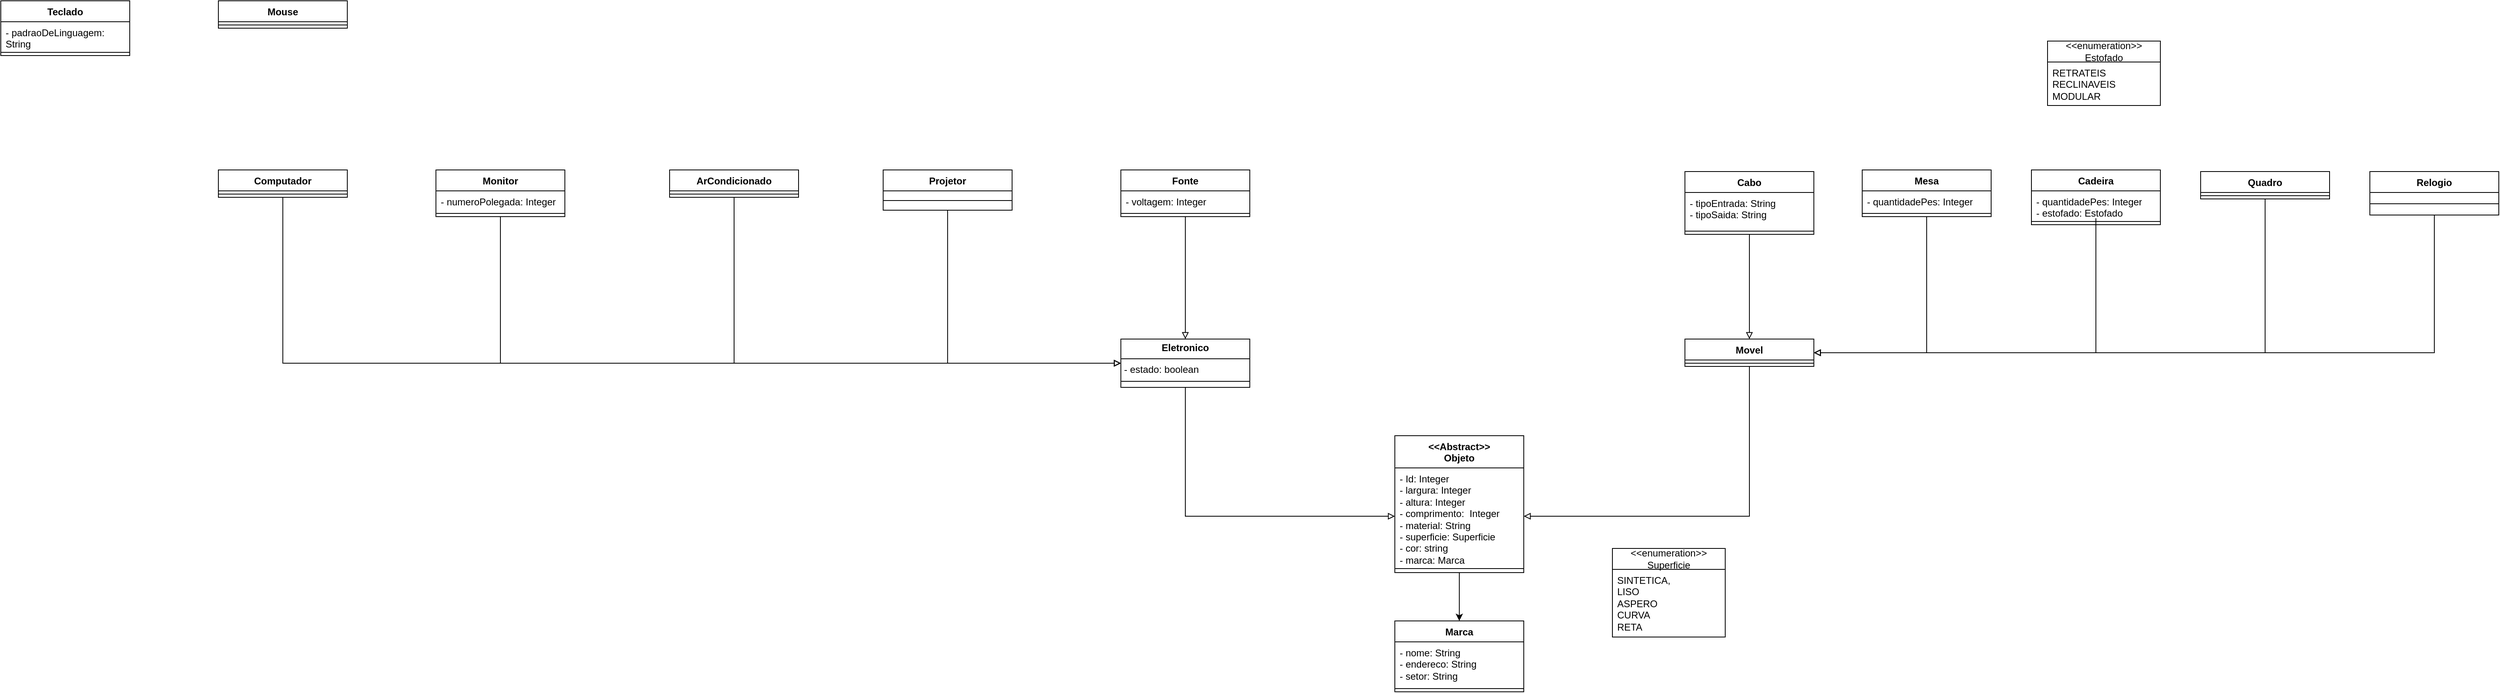 <mxfile version="28.1.1">
  <diagram name="Página-1" id="cMykZ0gJgS-PB2nzxLxl">
    <mxGraphModel dx="2842" dy="654" grid="1" gridSize="10" guides="1" tooltips="1" connect="1" arrows="1" fold="1" page="1" pageScale="1" pageWidth="827" pageHeight="1169" math="0" shadow="0">
      <root>
        <mxCell id="0" />
        <mxCell id="1" parent="0" />
        <mxCell id="4t2a4EauHDT3MFXxZR5X-1" style="edgeStyle=orthogonalEdgeStyle;rounded=0;orthogonalLoop=1;jettySize=auto;html=1;entryX=1;entryY=0.5;entryDx=0;entryDy=0;endArrow=block;endFill=0;" edge="1" parent="1" source="4t2a4EauHDT3MFXxZR5X-2" target="4t2a4EauHDT3MFXxZR5X-52">
          <mxGeometry relative="1" as="geometry">
            <Array as="points">
              <mxPoint x="830" y="647" />
            </Array>
          </mxGeometry>
        </mxCell>
        <mxCell id="4t2a4EauHDT3MFXxZR5X-2" value="Mesa" style="swimlane;fontStyle=1;align=center;verticalAlign=top;childLayout=stackLayout;horizontal=1;startSize=26;horizontalStack=0;resizeParent=1;resizeParentMax=0;resizeLast=0;collapsible=1;marginBottom=0;whiteSpace=wrap;html=1;" vertex="1" parent="1">
          <mxGeometry x="750" y="420" width="160" height="58" as="geometry" />
        </mxCell>
        <mxCell id="4t2a4EauHDT3MFXxZR5X-3" value="- quantidadePes: Integer&lt;br&gt;&lt;div&gt;&lt;br&gt;&lt;/div&gt;" style="text;strokeColor=none;fillColor=none;align=left;verticalAlign=top;spacingLeft=4;spacingRight=4;overflow=hidden;rotatable=0;points=[[0,0.5],[1,0.5]];portConstraint=eastwest;whiteSpace=wrap;html=1;" vertex="1" parent="4t2a4EauHDT3MFXxZR5X-2">
          <mxGeometry y="26" width="160" height="24" as="geometry" />
        </mxCell>
        <mxCell id="4t2a4EauHDT3MFXxZR5X-4" value="" style="line;strokeWidth=1;fillColor=none;align=left;verticalAlign=middle;spacingTop=-1;spacingLeft=3;spacingRight=3;rotatable=0;labelPosition=right;points=[];portConstraint=eastwest;strokeColor=inherit;" vertex="1" parent="4t2a4EauHDT3MFXxZR5X-2">
          <mxGeometry y="50" width="160" height="8" as="geometry" />
        </mxCell>
        <mxCell id="4t2a4EauHDT3MFXxZR5X-5" style="edgeStyle=orthogonalEdgeStyle;rounded=0;orthogonalLoop=1;jettySize=auto;html=1;entryX=0;entryY=0.5;entryDx=0;entryDy=0;endArrow=block;endFill=0;" edge="1" parent="1" source="4t2a4EauHDT3MFXxZR5X-6" target="4t2a4EauHDT3MFXxZR5X-50">
          <mxGeometry relative="1" as="geometry">
            <Array as="points">
              <mxPoint x="-940" y="660" />
            </Array>
          </mxGeometry>
        </mxCell>
        <mxCell id="4t2a4EauHDT3MFXxZR5X-6" value="Monitor" style="swimlane;fontStyle=1;align=center;verticalAlign=top;childLayout=stackLayout;horizontal=1;startSize=26;horizontalStack=0;resizeParent=1;resizeParentMax=0;resizeLast=0;collapsible=1;marginBottom=0;whiteSpace=wrap;html=1;" vertex="1" parent="1">
          <mxGeometry x="-1020" y="420" width="160" height="58" as="geometry" />
        </mxCell>
        <mxCell id="4t2a4EauHDT3MFXxZR5X-7" value="&lt;div&gt;- numeroPolegada: Integer&lt;/div&gt;" style="text;strokeColor=none;fillColor=none;align=left;verticalAlign=top;spacingLeft=4;spacingRight=4;overflow=hidden;rotatable=0;points=[[0,0.5],[1,0.5]];portConstraint=eastwest;whiteSpace=wrap;html=1;" vertex="1" parent="4t2a4EauHDT3MFXxZR5X-6">
          <mxGeometry y="26" width="160" height="24" as="geometry" />
        </mxCell>
        <mxCell id="4t2a4EauHDT3MFXxZR5X-8" value="" style="line;strokeWidth=1;fillColor=none;align=left;verticalAlign=middle;spacingTop=-1;spacingLeft=3;spacingRight=3;rotatable=0;labelPosition=right;points=[];portConstraint=eastwest;strokeColor=inherit;" vertex="1" parent="4t2a4EauHDT3MFXxZR5X-6">
          <mxGeometry y="50" width="160" height="8" as="geometry" />
        </mxCell>
        <mxCell id="4t2a4EauHDT3MFXxZR5X-11" value="Teclado" style="swimlane;fontStyle=1;align=center;verticalAlign=top;childLayout=stackLayout;horizontal=1;startSize=26;horizontalStack=0;resizeParent=1;resizeParentMax=0;resizeLast=0;collapsible=1;marginBottom=0;whiteSpace=wrap;html=1;" vertex="1" parent="1">
          <mxGeometry x="-1560" y="210" width="160" height="68" as="geometry" />
        </mxCell>
        <mxCell id="4t2a4EauHDT3MFXxZR5X-12" value="&lt;div&gt;- padraoDeLinguagem: String&lt;/div&gt;&lt;div&gt;&lt;br&gt;&lt;/div&gt;" style="text;strokeColor=none;fillColor=none;align=left;verticalAlign=top;spacingLeft=4;spacingRight=4;overflow=hidden;rotatable=0;points=[[0,0.5],[1,0.5]];portConstraint=eastwest;whiteSpace=wrap;html=1;" vertex="1" parent="4t2a4EauHDT3MFXxZR5X-11">
          <mxGeometry y="26" width="160" height="34" as="geometry" />
        </mxCell>
        <mxCell id="4t2a4EauHDT3MFXxZR5X-13" value="" style="line;strokeWidth=1;fillColor=none;align=left;verticalAlign=middle;spacingTop=-1;spacingLeft=3;spacingRight=3;rotatable=0;labelPosition=right;points=[];portConstraint=eastwest;strokeColor=inherit;" vertex="1" parent="4t2a4EauHDT3MFXxZR5X-11">
          <mxGeometry y="60" width="160" height="8" as="geometry" />
        </mxCell>
        <mxCell id="4t2a4EauHDT3MFXxZR5X-14" value="Mouse" style="swimlane;fontStyle=1;align=center;verticalAlign=top;childLayout=stackLayout;horizontal=1;startSize=26;horizontalStack=0;resizeParent=1;resizeParentMax=0;resizeLast=0;collapsible=1;marginBottom=0;whiteSpace=wrap;html=1;" vertex="1" parent="1">
          <mxGeometry x="-1290" y="210" width="160" height="34" as="geometry" />
        </mxCell>
        <mxCell id="4t2a4EauHDT3MFXxZR5X-16" value="" style="line;strokeWidth=1;fillColor=none;align=left;verticalAlign=middle;spacingTop=-1;spacingLeft=3;spacingRight=3;rotatable=0;labelPosition=right;points=[];portConstraint=eastwest;strokeColor=inherit;" vertex="1" parent="4t2a4EauHDT3MFXxZR5X-14">
          <mxGeometry y="26" width="160" height="8" as="geometry" />
        </mxCell>
        <mxCell id="4t2a4EauHDT3MFXxZR5X-17" value="Computador" style="swimlane;fontStyle=1;align=center;verticalAlign=top;childLayout=stackLayout;horizontal=1;startSize=26;horizontalStack=0;resizeParent=1;resizeParentMax=0;resizeLast=0;collapsible=1;marginBottom=0;whiteSpace=wrap;html=1;" vertex="1" parent="1">
          <mxGeometry x="-1290" y="420" width="160" height="34" as="geometry" />
        </mxCell>
        <mxCell id="4t2a4EauHDT3MFXxZR5X-19" value="" style="line;strokeWidth=1;fillColor=none;align=left;verticalAlign=middle;spacingTop=-1;spacingLeft=3;spacingRight=3;rotatable=0;labelPosition=right;points=[];portConstraint=eastwest;strokeColor=inherit;" vertex="1" parent="4t2a4EauHDT3MFXxZR5X-17">
          <mxGeometry y="26" width="160" height="8" as="geometry" />
        </mxCell>
        <mxCell id="4t2a4EauHDT3MFXxZR5X-20" value="Cadeira" style="swimlane;fontStyle=1;align=center;verticalAlign=top;childLayout=stackLayout;horizontal=1;startSize=26;horizontalStack=0;resizeParent=1;resizeParentMax=0;resizeLast=0;collapsible=1;marginBottom=0;whiteSpace=wrap;html=1;" vertex="1" parent="1">
          <mxGeometry x="960" y="420" width="160" height="68" as="geometry" />
        </mxCell>
        <mxCell id="4t2a4EauHDT3MFXxZR5X-21" value="- quantidadePes: Integer&lt;div&gt;- estofado: Estofado&lt;/div&gt;" style="text;strokeColor=none;fillColor=none;align=left;verticalAlign=top;spacingLeft=4;spacingRight=4;overflow=hidden;rotatable=0;points=[[0,0.5],[1,0.5]];portConstraint=eastwest;whiteSpace=wrap;html=1;" vertex="1" parent="4t2a4EauHDT3MFXxZR5X-20">
          <mxGeometry y="26" width="160" height="34" as="geometry" />
        </mxCell>
        <mxCell id="4t2a4EauHDT3MFXxZR5X-22" value="" style="line;strokeWidth=1;fillColor=none;align=left;verticalAlign=middle;spacingTop=-1;spacingLeft=3;spacingRight=3;rotatable=0;labelPosition=right;points=[];portConstraint=eastwest;strokeColor=inherit;" vertex="1" parent="4t2a4EauHDT3MFXxZR5X-20">
          <mxGeometry y="60" width="160" height="8" as="geometry" />
        </mxCell>
        <mxCell id="4t2a4EauHDT3MFXxZR5X-23" value="ArCondicionado" style="swimlane;fontStyle=1;align=center;verticalAlign=top;childLayout=stackLayout;horizontal=1;startSize=26;horizontalStack=0;resizeParent=1;resizeParentMax=0;resizeLast=0;collapsible=1;marginBottom=0;whiteSpace=wrap;html=1;" vertex="1" parent="1">
          <mxGeometry x="-730" y="420" width="160" height="34" as="geometry" />
        </mxCell>
        <mxCell id="4t2a4EauHDT3MFXxZR5X-24" value="" style="line;strokeWidth=1;fillColor=none;align=left;verticalAlign=middle;spacingTop=-1;spacingLeft=3;spacingRight=3;rotatable=0;labelPosition=right;points=[];portConstraint=eastwest;strokeColor=inherit;" vertex="1" parent="4t2a4EauHDT3MFXxZR5X-23">
          <mxGeometry y="26" width="160" height="8" as="geometry" />
        </mxCell>
        <mxCell id="4t2a4EauHDT3MFXxZR5X-25" style="edgeStyle=orthogonalEdgeStyle;rounded=0;orthogonalLoop=1;jettySize=auto;html=1;entryX=1;entryY=0.5;entryDx=0;entryDy=0;endArrow=block;endFill=0;" edge="1" parent="1" source="4t2a4EauHDT3MFXxZR5X-26" target="4t2a4EauHDT3MFXxZR5X-52">
          <mxGeometry relative="1" as="geometry">
            <Array as="points">
              <mxPoint x="1460" y="647" />
            </Array>
          </mxGeometry>
        </mxCell>
        <mxCell id="4t2a4EauHDT3MFXxZR5X-26" value="Relogio" style="swimlane;fontStyle=1;align=center;verticalAlign=top;childLayout=stackLayout;horizontal=1;startSize=26;horizontalStack=0;resizeParent=1;resizeParentMax=0;resizeLast=0;collapsible=1;marginBottom=0;whiteSpace=wrap;html=1;" vertex="1" parent="1">
          <mxGeometry x="1380" y="422" width="160" height="54" as="geometry" />
        </mxCell>
        <mxCell id="4t2a4EauHDT3MFXxZR5X-28" value="" style="line;strokeWidth=1;fillColor=none;align=left;verticalAlign=middle;spacingTop=-1;spacingLeft=3;spacingRight=3;rotatable=0;labelPosition=right;points=[];portConstraint=eastwest;strokeColor=inherit;" vertex="1" parent="4t2a4EauHDT3MFXxZR5X-26">
          <mxGeometry y="26" width="160" height="28" as="geometry" />
        </mxCell>
        <mxCell id="4t2a4EauHDT3MFXxZR5X-29" value="Projetor" style="swimlane;fontStyle=1;align=center;verticalAlign=top;childLayout=stackLayout;horizontal=1;startSize=26;horizontalStack=0;resizeParent=1;resizeParentMax=0;resizeLast=0;collapsible=1;marginBottom=0;whiteSpace=wrap;html=1;" vertex="1" parent="1">
          <mxGeometry x="-465" y="420" width="160" height="50" as="geometry" />
        </mxCell>
        <mxCell id="4t2a4EauHDT3MFXxZR5X-31" value="" style="line;strokeWidth=1;fillColor=none;align=left;verticalAlign=middle;spacingTop=-1;spacingLeft=3;spacingRight=3;rotatable=0;labelPosition=right;points=[];portConstraint=eastwest;strokeColor=inherit;" vertex="1" parent="4t2a4EauHDT3MFXxZR5X-29">
          <mxGeometry y="26" width="160" height="24" as="geometry" />
        </mxCell>
        <mxCell id="4t2a4EauHDT3MFXxZR5X-32" style="edgeStyle=orthogonalEdgeStyle;rounded=0;orthogonalLoop=1;jettySize=auto;html=1;exitX=0.5;exitY=1;exitDx=0;exitDy=0;endArrow=block;endFill=0;" edge="1" parent="1" source="4t2a4EauHDT3MFXxZR5X-33" target="4t2a4EauHDT3MFXxZR5X-50">
          <mxGeometry relative="1" as="geometry" />
        </mxCell>
        <mxCell id="4t2a4EauHDT3MFXxZR5X-33" value="Fonte" style="swimlane;fontStyle=1;align=center;verticalAlign=top;childLayout=stackLayout;horizontal=1;startSize=26;horizontalStack=0;resizeParent=1;resizeParentMax=0;resizeLast=0;collapsible=1;marginBottom=0;whiteSpace=wrap;html=1;" vertex="1" parent="1">
          <mxGeometry x="-170" y="420" width="160" height="58" as="geometry" />
        </mxCell>
        <mxCell id="4t2a4EauHDT3MFXxZR5X-34" value="&lt;div&gt;- voltagem: Integer&lt;/div&gt;&lt;div&gt;&lt;br&gt;&lt;/div&gt;" style="text;strokeColor=none;fillColor=none;align=left;verticalAlign=top;spacingLeft=4;spacingRight=4;overflow=hidden;rotatable=0;points=[[0,0.5],[1,0.5]];portConstraint=eastwest;whiteSpace=wrap;html=1;" vertex="1" parent="4t2a4EauHDT3MFXxZR5X-33">
          <mxGeometry y="26" width="160" height="24" as="geometry" />
        </mxCell>
        <mxCell id="4t2a4EauHDT3MFXxZR5X-35" value="" style="line;strokeWidth=1;fillColor=none;align=left;verticalAlign=middle;spacingTop=-1;spacingLeft=3;spacingRight=3;rotatable=0;labelPosition=right;points=[];portConstraint=eastwest;strokeColor=inherit;" vertex="1" parent="4t2a4EauHDT3MFXxZR5X-33">
          <mxGeometry y="50" width="160" height="8" as="geometry" />
        </mxCell>
        <mxCell id="4t2a4EauHDT3MFXxZR5X-36" style="edgeStyle=orthogonalEdgeStyle;rounded=0;orthogonalLoop=1;jettySize=auto;html=1;endArrow=block;endFill=0;" edge="1" parent="1" source="4t2a4EauHDT3MFXxZR5X-37" target="4t2a4EauHDT3MFXxZR5X-52">
          <mxGeometry relative="1" as="geometry" />
        </mxCell>
        <mxCell id="4t2a4EauHDT3MFXxZR5X-37" value="Cabo" style="swimlane;fontStyle=1;align=center;verticalAlign=top;childLayout=stackLayout;horizontal=1;startSize=26;horizontalStack=0;resizeParent=1;resizeParentMax=0;resizeLast=0;collapsible=1;marginBottom=0;whiteSpace=wrap;html=1;" vertex="1" parent="1">
          <mxGeometry x="530" y="422" width="160" height="78" as="geometry" />
        </mxCell>
        <mxCell id="4t2a4EauHDT3MFXxZR5X-38" value="- tipoEntrada: String&lt;div&gt;- tipoSaida: String&lt;/div&gt;" style="text;strokeColor=none;fillColor=none;align=left;verticalAlign=top;spacingLeft=4;spacingRight=4;overflow=hidden;rotatable=0;points=[[0,0.5],[1,0.5]];portConstraint=eastwest;whiteSpace=wrap;html=1;" vertex="1" parent="4t2a4EauHDT3MFXxZR5X-37">
          <mxGeometry y="26" width="160" height="44" as="geometry" />
        </mxCell>
        <mxCell id="4t2a4EauHDT3MFXxZR5X-39" value="" style="line;strokeWidth=1;fillColor=none;align=left;verticalAlign=middle;spacingTop=-1;spacingLeft=3;spacingRight=3;rotatable=0;labelPosition=right;points=[];portConstraint=eastwest;strokeColor=inherit;" vertex="1" parent="4t2a4EauHDT3MFXxZR5X-37">
          <mxGeometry y="70" width="160" height="8" as="geometry" />
        </mxCell>
        <mxCell id="4t2a4EauHDT3MFXxZR5X-40" style="edgeStyle=orthogonalEdgeStyle;rounded=0;orthogonalLoop=1;jettySize=auto;html=1;entryX=1;entryY=0.5;entryDx=0;entryDy=0;endArrow=block;endFill=0;" edge="1" parent="1" source="4t2a4EauHDT3MFXxZR5X-41" target="4t2a4EauHDT3MFXxZR5X-52">
          <mxGeometry relative="1" as="geometry">
            <Array as="points">
              <mxPoint x="1250" y="647" />
            </Array>
          </mxGeometry>
        </mxCell>
        <mxCell id="4t2a4EauHDT3MFXxZR5X-41" value="Quadro" style="swimlane;fontStyle=1;align=center;verticalAlign=top;childLayout=stackLayout;horizontal=1;startSize=26;horizontalStack=0;resizeParent=1;resizeParentMax=0;resizeLast=0;collapsible=1;marginBottom=0;whiteSpace=wrap;html=1;" vertex="1" parent="1">
          <mxGeometry x="1170" y="422" width="160" height="34" as="geometry" />
        </mxCell>
        <mxCell id="4t2a4EauHDT3MFXxZR5X-42" value="" style="line;strokeWidth=1;fillColor=none;align=left;verticalAlign=middle;spacingTop=-1;spacingLeft=3;spacingRight=3;rotatable=0;labelPosition=right;points=[];portConstraint=eastwest;strokeColor=inherit;" vertex="1" parent="4t2a4EauHDT3MFXxZR5X-41">
          <mxGeometry y="26" width="160" height="8" as="geometry" />
        </mxCell>
        <mxCell id="4t2a4EauHDT3MFXxZR5X-43" value="Marca" style="swimlane;fontStyle=1;align=center;verticalAlign=top;childLayout=stackLayout;horizontal=1;startSize=26;horizontalStack=0;resizeParent=1;resizeParentMax=0;resizeLast=0;collapsible=1;marginBottom=0;whiteSpace=wrap;html=1;" vertex="1" parent="1">
          <mxGeometry x="170" y="980" width="160" height="88" as="geometry" />
        </mxCell>
        <mxCell id="4t2a4EauHDT3MFXxZR5X-44" value="- nome: String&lt;div&gt;- endereco: String&lt;/div&gt;&lt;div&gt;- setor: String&lt;/div&gt;" style="text;strokeColor=none;fillColor=none;align=left;verticalAlign=top;spacingLeft=4;spacingRight=4;overflow=hidden;rotatable=0;points=[[0,0.5],[1,0.5]];portConstraint=eastwest;whiteSpace=wrap;html=1;" vertex="1" parent="4t2a4EauHDT3MFXxZR5X-43">
          <mxGeometry y="26" width="160" height="54" as="geometry" />
        </mxCell>
        <mxCell id="4t2a4EauHDT3MFXxZR5X-45" value="" style="line;strokeWidth=1;fillColor=none;align=left;verticalAlign=middle;spacingTop=-1;spacingLeft=3;spacingRight=3;rotatable=0;labelPosition=right;points=[];portConstraint=eastwest;strokeColor=inherit;" vertex="1" parent="4t2a4EauHDT3MFXxZR5X-43">
          <mxGeometry y="80" width="160" height="8" as="geometry" />
        </mxCell>
        <mxCell id="4t2a4EauHDT3MFXxZR5X-58" style="edgeStyle=orthogonalEdgeStyle;rounded=0;orthogonalLoop=1;jettySize=auto;html=1;entryX=0.5;entryY=0;entryDx=0;entryDy=0;" edge="1" parent="1" source="4t2a4EauHDT3MFXxZR5X-46" target="4t2a4EauHDT3MFXxZR5X-43">
          <mxGeometry relative="1" as="geometry" />
        </mxCell>
        <mxCell id="4t2a4EauHDT3MFXxZR5X-46" value="&amp;lt;&amp;lt;Abstract&amp;gt;&amp;gt;&lt;br&gt;Objeto" style="swimlane;fontStyle=1;align=center;verticalAlign=top;childLayout=stackLayout;horizontal=1;startSize=40;horizontalStack=0;resizeParent=1;resizeParentMax=0;resizeLast=0;collapsible=1;marginBottom=0;whiteSpace=wrap;html=1;" vertex="1" parent="1">
          <mxGeometry x="170" y="750" width="160" height="170" as="geometry" />
        </mxCell>
        <mxCell id="4t2a4EauHDT3MFXxZR5X-47" value="&lt;div&gt;&lt;span style=&quot;background-color: transparent; color: light-dark(rgb(0, 0, 0), rgb(255, 255, 255));&quot;&gt;- Id: Integer&lt;/span&gt;&lt;/div&gt;- largura: Integer&lt;div&gt;- altura: Integer&lt;/div&gt;&lt;div&gt;- comprimento:&amp;nbsp; Integer&lt;/div&gt;&lt;div&gt;- material: String&lt;/div&gt;&lt;div&gt;- superficie: Superficie&lt;/div&gt;&lt;div&gt;- cor: string&lt;/div&gt;&lt;div&gt;- marca: Marca&lt;/div&gt;" style="text;strokeColor=none;fillColor=none;align=left;verticalAlign=top;spacingLeft=4;spacingRight=4;overflow=hidden;rotatable=0;points=[[0,0.5],[1,0.5]];portConstraint=eastwest;whiteSpace=wrap;html=1;" vertex="1" parent="4t2a4EauHDT3MFXxZR5X-46">
          <mxGeometry y="40" width="160" height="120" as="geometry" />
        </mxCell>
        <mxCell id="4t2a4EauHDT3MFXxZR5X-48" value="" style="line;strokeWidth=1;fillColor=none;align=left;verticalAlign=middle;spacingTop=-1;spacingLeft=3;spacingRight=3;rotatable=0;labelPosition=right;points=[];portConstraint=eastwest;strokeColor=inherit;" vertex="1" parent="4t2a4EauHDT3MFXxZR5X-46">
          <mxGeometry y="160" width="160" height="10" as="geometry" />
        </mxCell>
        <mxCell id="4t2a4EauHDT3MFXxZR5X-49" style="edgeStyle=orthogonalEdgeStyle;rounded=0;orthogonalLoop=1;jettySize=auto;html=1;entryX=0;entryY=0.5;entryDx=0;entryDy=0;endArrow=block;endFill=0;" edge="1" parent="1" source="4t2a4EauHDT3MFXxZR5X-50" target="4t2a4EauHDT3MFXxZR5X-47">
          <mxGeometry relative="1" as="geometry" />
        </mxCell>
        <mxCell id="4t2a4EauHDT3MFXxZR5X-50" value="&lt;p style=&quot;margin:0px;margin-top:4px;text-align:center;&quot;&gt;&lt;b&gt;Eletronico&lt;/b&gt;&lt;/p&gt;&lt;hr size=&quot;1&quot; style=&quot;border-style:solid;&quot;&gt;&lt;p style=&quot;margin:0px;margin-left:4px;&quot;&gt;- estado: boolean&lt;/p&gt;&lt;hr size=&quot;1&quot; style=&quot;border-style:solid;&quot;&gt;&lt;p style=&quot;margin:0px;margin-left:4px;&quot;&gt;&lt;br&gt;&lt;/p&gt;" style="verticalAlign=top;align=left;overflow=fill;html=1;whiteSpace=wrap;" vertex="1" parent="1">
          <mxGeometry x="-170" y="630" width="160" height="60" as="geometry" />
        </mxCell>
        <mxCell id="4t2a4EauHDT3MFXxZR5X-51" style="edgeStyle=orthogonalEdgeStyle;rounded=0;orthogonalLoop=1;jettySize=auto;html=1;entryX=1;entryY=0.5;entryDx=0;entryDy=0;endArrow=block;endFill=0;" edge="1" parent="1" source="4t2a4EauHDT3MFXxZR5X-52" target="4t2a4EauHDT3MFXxZR5X-47">
          <mxGeometry relative="1" as="geometry" />
        </mxCell>
        <mxCell id="4t2a4EauHDT3MFXxZR5X-52" value="Movel" style="swimlane;fontStyle=1;align=center;verticalAlign=top;childLayout=stackLayout;horizontal=1;startSize=26;horizontalStack=0;resizeParent=1;resizeParentMax=0;resizeLast=0;collapsible=1;marginBottom=0;whiteSpace=wrap;html=1;" vertex="1" parent="1">
          <mxGeometry x="530" y="630" width="160" height="34" as="geometry" />
        </mxCell>
        <mxCell id="4t2a4EauHDT3MFXxZR5X-53" value="" style="line;strokeWidth=1;fillColor=none;align=left;verticalAlign=middle;spacingTop=-1;spacingLeft=3;spacingRight=3;rotatable=0;labelPosition=right;points=[];portConstraint=eastwest;strokeColor=inherit;" vertex="1" parent="4t2a4EauHDT3MFXxZR5X-52">
          <mxGeometry y="26" width="160" height="8" as="geometry" />
        </mxCell>
        <mxCell id="4t2a4EauHDT3MFXxZR5X-54" style="edgeStyle=orthogonalEdgeStyle;rounded=0;orthogonalLoop=1;jettySize=auto;html=1;entryX=1;entryY=0.5;entryDx=0;entryDy=0;endArrow=block;endFill=0;" edge="1" parent="1" source="4t2a4EauHDT3MFXxZR5X-21" target="4t2a4EauHDT3MFXxZR5X-52">
          <mxGeometry relative="1" as="geometry">
            <Array as="points">
              <mxPoint x="1040" y="647" />
            </Array>
          </mxGeometry>
        </mxCell>
        <mxCell id="4t2a4EauHDT3MFXxZR5X-55" style="edgeStyle=orthogonalEdgeStyle;rounded=0;orthogonalLoop=1;jettySize=auto;html=1;entryX=0;entryY=0.5;entryDx=0;entryDy=0;endArrow=block;endFill=0;" edge="1" parent="1" source="4t2a4EauHDT3MFXxZR5X-19" target="4t2a4EauHDT3MFXxZR5X-50">
          <mxGeometry relative="1" as="geometry">
            <Array as="points">
              <mxPoint x="-1210" y="660" />
            </Array>
          </mxGeometry>
        </mxCell>
        <mxCell id="4t2a4EauHDT3MFXxZR5X-56" style="edgeStyle=orthogonalEdgeStyle;rounded=0;orthogonalLoop=1;jettySize=auto;html=1;endArrow=block;endFill=0;" edge="1" parent="1" source="4t2a4EauHDT3MFXxZR5X-24" target="4t2a4EauHDT3MFXxZR5X-50">
          <mxGeometry relative="1" as="geometry">
            <Array as="points">
              <mxPoint x="-650" y="660" />
            </Array>
          </mxGeometry>
        </mxCell>
        <mxCell id="4t2a4EauHDT3MFXxZR5X-57" style="edgeStyle=orthogonalEdgeStyle;rounded=0;orthogonalLoop=1;jettySize=auto;html=1;entryX=0;entryY=0.5;entryDx=0;entryDy=0;endArrow=block;endFill=0;" edge="1" parent="1" source="4t2a4EauHDT3MFXxZR5X-31" target="4t2a4EauHDT3MFXxZR5X-50">
          <mxGeometry relative="1" as="geometry">
            <Array as="points">
              <mxPoint x="-385" y="660" />
            </Array>
          </mxGeometry>
        </mxCell>
        <mxCell id="4t2a4EauHDT3MFXxZR5X-59" value="&amp;lt;&amp;lt;enumeration&amp;gt;&amp;gt;&lt;div&gt;Estofado&lt;/div&gt;" style="swimlane;fontStyle=0;childLayout=stackLayout;horizontal=1;startSize=26;fillColor=none;horizontalStack=0;resizeParent=1;resizeParentMax=0;resizeLast=0;collapsible=1;marginBottom=0;whiteSpace=wrap;html=1;" vertex="1" parent="1">
          <mxGeometry x="980" y="260" width="140" height="80" as="geometry" />
        </mxCell>
        <mxCell id="4t2a4EauHDT3MFXxZR5X-60" value="&lt;div&gt;RETRATEIS&lt;/div&gt;&lt;div&gt;RECLINAVEIS&lt;/div&gt;&lt;div&gt;MODULAR&lt;/div&gt;" style="text;strokeColor=none;fillColor=none;align=left;verticalAlign=top;spacingLeft=4;spacingRight=4;overflow=hidden;rotatable=0;points=[[0,0.5],[1,0.5]];portConstraint=eastwest;whiteSpace=wrap;html=1;" vertex="1" parent="4t2a4EauHDT3MFXxZR5X-59">
          <mxGeometry y="26" width="140" height="54" as="geometry" />
        </mxCell>
        <mxCell id="4t2a4EauHDT3MFXxZR5X-63" value="&amp;lt;&amp;lt;enumeration&amp;gt;&amp;gt;&lt;div&gt;Superficie&lt;/div&gt;" style="swimlane;fontStyle=0;childLayout=stackLayout;horizontal=1;startSize=26;fillColor=none;horizontalStack=0;resizeParent=1;resizeParentMax=0;resizeLast=0;collapsible=1;marginBottom=0;whiteSpace=wrap;html=1;" vertex="1" parent="1">
          <mxGeometry x="440" y="890" width="140" height="110" as="geometry" />
        </mxCell>
        <mxCell id="4t2a4EauHDT3MFXxZR5X-64" value="&lt;div&gt;SINTETICA,&lt;/div&gt;&lt;div&gt;LISO&lt;/div&gt;&lt;div&gt;ASPERO&lt;/div&gt;&lt;div&gt;CURVA&lt;/div&gt;&lt;div&gt;RETA&lt;/div&gt;" style="text;strokeColor=none;fillColor=none;align=left;verticalAlign=top;spacingLeft=4;spacingRight=4;overflow=hidden;rotatable=0;points=[[0,0.5],[1,0.5]];portConstraint=eastwest;whiteSpace=wrap;html=1;" vertex="1" parent="4t2a4EauHDT3MFXxZR5X-63">
          <mxGeometry y="26" width="140" height="84" as="geometry" />
        </mxCell>
      </root>
    </mxGraphModel>
  </diagram>
</mxfile>

